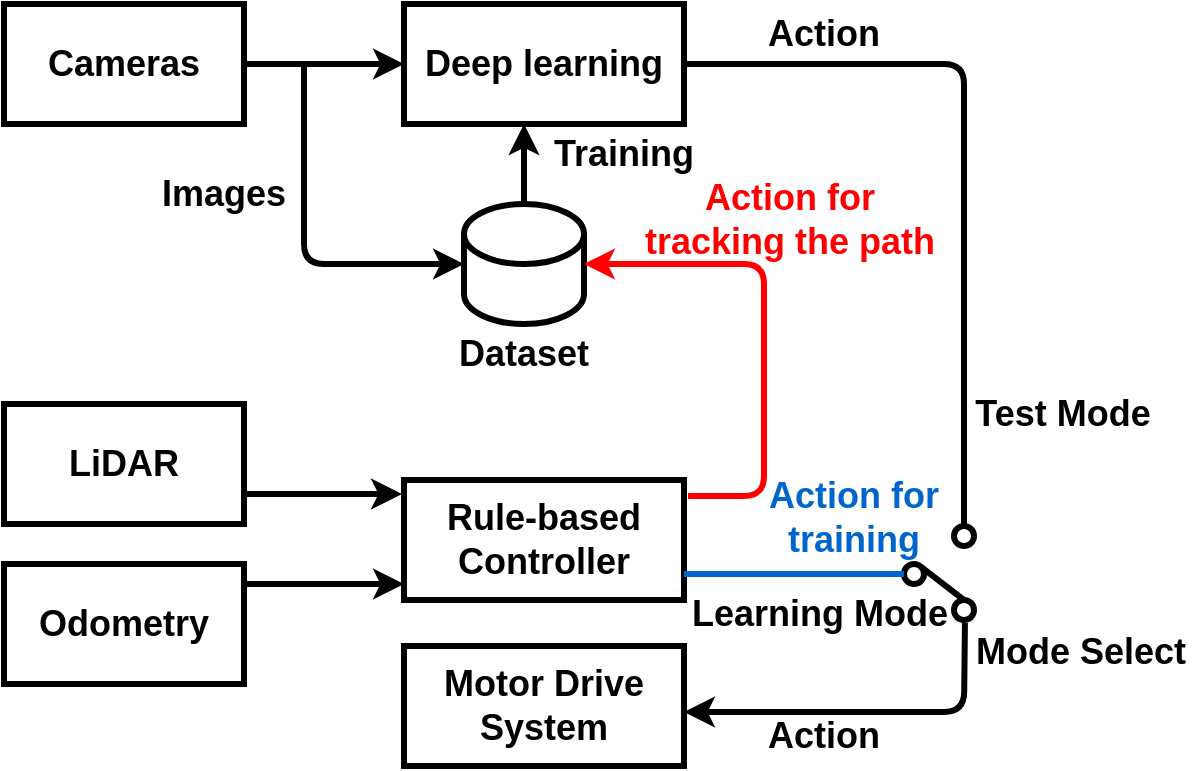 <mxfile>
    <diagram id="8sGarzxrBSl2dyU0IkfP" name="ページ1">
        <mxGraphModel dx="830" dy="771" grid="1" gridSize="10" guides="1" tooltips="1" connect="1" arrows="1" fold="1" page="1" pageScale="1" pageWidth="827" pageHeight="1169" background="#ffffff" math="0" shadow="0">
            <root>
                <mxCell id="0"/>
                <mxCell id="1" parent="0"/>
                <mxCell id="2" value="&lt;font color=&quot;#000000&quot; style=&quot;font-size: 18px&quot;&gt;&lt;b&gt;Cameras&lt;/b&gt;&lt;/font&gt;" style="rounded=0;whiteSpace=wrap;html=1;fillColor=none;strokeColor=#000000;strokeWidth=3;" vertex="1" parent="1">
                    <mxGeometry x="160" y="160" width="120" height="60" as="geometry"/>
                </mxCell>
                <mxCell id="13" value="" style="edgeStyle=none;html=1;fontSize=18;fontColor=#000000;strokeColor=#000000;strokeWidth=3;exitX=1;exitY=0.75;exitDx=0;exitDy=0;entryX=-0.007;entryY=0.117;entryDx=0;entryDy=0;entryPerimeter=0;" edge="1" parent="1" source="3" target="6">
                    <mxGeometry relative="1" as="geometry"/>
                </mxCell>
                <mxCell id="3" value="&lt;font style=&quot;font-size: 18px&quot; color=&quot;#000000&quot;&gt;&lt;b&gt;LiDAR&lt;/b&gt;&lt;/font&gt;" style="rounded=0;whiteSpace=wrap;html=1;fillColor=none;strokeColor=#000000;strokeWidth=3;" vertex="1" parent="1">
                    <mxGeometry x="160" y="360" width="120" height="60" as="geometry"/>
                </mxCell>
                <mxCell id="4" value="&lt;font color=&quot;#000000&quot; style=&quot;font-size: 18px&quot;&gt;&lt;b&gt;Odometry&lt;/b&gt;&lt;/font&gt;" style="rounded=0;whiteSpace=wrap;html=1;fillColor=none;strokeColor=#000000;strokeWidth=3;" vertex="1" parent="1">
                    <mxGeometry x="160" y="440" width="120" height="60" as="geometry"/>
                </mxCell>
                <mxCell id="5" value="&lt;font style=&quot;font-size: 18px&quot; color=&quot;#000000&quot;&gt;&lt;b&gt;Deep learning&lt;/b&gt;&lt;/font&gt;" style="rounded=0;whiteSpace=wrap;html=1;fillColor=none;strokeColor=#000000;strokeWidth=3;" vertex="1" parent="1">
                    <mxGeometry x="360" y="160" width="140" height="60" as="geometry"/>
                </mxCell>
                <mxCell id="6" value="&lt;font color=&quot;#000000&quot; style=&quot;font-size: 18px&quot;&gt;&lt;b&gt;Rule-based Controller&lt;/b&gt;&lt;/font&gt;" style="rounded=0;whiteSpace=wrap;html=1;fillColor=none;strokeColor=#000000;strokeWidth=3;" vertex="1" parent="1">
                    <mxGeometry x="360" y="398" width="140" height="60" as="geometry"/>
                </mxCell>
                <mxCell id="7" value="" style="shape=cylinder3;whiteSpace=wrap;html=1;boundedLbl=1;backgroundOutline=1;size=15;strokeColor=#000000;strokeWidth=3;fillColor=none;" vertex="1" parent="1">
                    <mxGeometry x="390" y="260" width="60" height="60" as="geometry"/>
                </mxCell>
                <mxCell id="8" value="&lt;font color=&quot;#000000&quot; size=&quot;1&quot;&gt;&lt;b style=&quot;font-size: 18px&quot;&gt;Motor Drive System&lt;/b&gt;&lt;/font&gt;" style="rounded=0;whiteSpace=wrap;html=1;fillColor=none;strokeColor=#000000;strokeWidth=3;" vertex="1" parent="1">
                    <mxGeometry x="360" y="481" width="140" height="60" as="geometry"/>
                </mxCell>
                <mxCell id="9" value="" style="endArrow=classic;html=1;fontSize=18;fontColor=#000000;strokeColor=#000000;strokeWidth=3;exitX=1;exitY=0.5;exitDx=0;exitDy=0;entryX=0;entryY=0.5;entryDx=0;entryDy=0;" edge="1" parent="1" source="2" target="5">
                    <mxGeometry width="50" height="50" relative="1" as="geometry">
                        <mxPoint x="400" y="360" as="sourcePoint"/>
                        <mxPoint x="450" y="310" as="targetPoint"/>
                    </mxGeometry>
                </mxCell>
                <mxCell id="10" value="" style="endArrow=classic;html=1;fontSize=18;fontColor=#000000;strokeColor=#000000;strokeWidth=3;entryX=0;entryY=0.5;entryDx=0;entryDy=0;entryPerimeter=0;" edge="1" parent="1" target="7">
                    <mxGeometry width="50" height="50" relative="1" as="geometry">
                        <mxPoint x="310" y="190" as="sourcePoint"/>
                        <mxPoint x="310" y="300" as="targetPoint"/>
                        <Array as="points">
                            <mxPoint x="310" y="290"/>
                        </Array>
                    </mxGeometry>
                </mxCell>
                <mxCell id="11" value="" style="endArrow=classic;html=1;fontSize=18;fontColor=#000000;strokeColor=#000000;strokeWidth=3;exitX=0.5;exitY=0;exitDx=0;exitDy=0;exitPerimeter=0;" edge="1" parent="1" source="7">
                    <mxGeometry width="50" height="50" relative="1" as="geometry">
                        <mxPoint x="400" y="360" as="sourcePoint"/>
                        <mxPoint x="420" y="220" as="targetPoint"/>
                    </mxGeometry>
                </mxCell>
                <mxCell id="14" value="" style="endArrow=classic;html=1;fontSize=18;fontColor=#000000;strokeColor=#000000;strokeWidth=3;" edge="1" parent="1">
                    <mxGeometry width="50" height="50" relative="1" as="geometry">
                        <mxPoint x="280" y="450" as="sourcePoint"/>
                        <mxPoint x="360" y="450" as="targetPoint"/>
                    </mxGeometry>
                </mxCell>
                <mxCell id="16" value="" style="endArrow=none;html=1;fontSize=18;fontColor=#000000;strokeColor=#000000;strokeWidth=3;entryX=1;entryY=0.5;entryDx=0;entryDy=0;" edge="1" parent="1" target="5">
                    <mxGeometry width="50" height="50" relative="1" as="geometry">
                        <mxPoint x="640" y="420" as="sourcePoint"/>
                        <mxPoint x="640" y="190" as="targetPoint"/>
                        <Array as="points">
                            <mxPoint x="640" y="190"/>
                        </Array>
                    </mxGeometry>
                </mxCell>
                <mxCell id="17" value="" style="ellipse;whiteSpace=wrap;html=1;aspect=fixed;fontSize=18;fontColor=#000000;strokeColor=#000000;strokeWidth=3;fillColor=none;" vertex="1" parent="1">
                    <mxGeometry x="635" y="421" width="10" height="10" as="geometry"/>
                </mxCell>
                <mxCell id="19" value="" style="ellipse;whiteSpace=wrap;html=1;aspect=fixed;fontSize=18;fontColor=#000000;strokeColor=#000000;strokeWidth=3;fillColor=none;" vertex="1" parent="1">
                    <mxGeometry x="610" y="440" width="10" height="10" as="geometry"/>
                </mxCell>
                <mxCell id="20" value="" style="ellipse;whiteSpace=wrap;html=1;aspect=fixed;fontSize=18;fontColor=#000000;strokeColor=#000000;strokeWidth=3;fillColor=none;" vertex="1" parent="1">
                    <mxGeometry x="635" y="458" width="10" height="10" as="geometry"/>
                </mxCell>
                <mxCell id="21" value="" style="endArrow=none;html=1;fontSize=18;fontColor=#000000;strokeColor=#000000;strokeWidth=3;exitX=1;exitY=0;exitDx=0;exitDy=0;entryX=0.5;entryY=0;entryDx=0;entryDy=0;" edge="1" parent="1" source="19" target="20">
                    <mxGeometry width="50" height="50" relative="1" as="geometry">
                        <mxPoint x="370" y="350" as="sourcePoint"/>
                        <mxPoint x="420" y="300" as="targetPoint"/>
                    </mxGeometry>
                </mxCell>
                <mxCell id="22" value="" style="endArrow=classic;html=1;fontSize=18;fontColor=#000000;strokeColor=#000000;strokeWidth=3;exitX=0;exitY=1;exitDx=0;exitDy=0;" edge="1" parent="1">
                    <mxGeometry width="50" height="50" relative="1" as="geometry">
                        <mxPoint x="640.464" y="469.536" as="sourcePoint"/>
                        <mxPoint x="500" y="514" as="targetPoint"/>
                        <Array as="points">
                            <mxPoint x="640" y="514"/>
                        </Array>
                    </mxGeometry>
                </mxCell>
                <mxCell id="23" value="" style="endArrow=classic;html=1;fontSize=18;fontColor=#000000;strokeColor=#FF0000;strokeWidth=3;entryX=1;entryY=0.5;entryDx=0;entryDy=0;entryPerimeter=0;exitX=1.014;exitY=0.133;exitDx=0;exitDy=0;exitPerimeter=0;" edge="1" parent="1" source="6" target="7">
                    <mxGeometry width="50" height="50" relative="1" as="geometry">
                        <mxPoint x="520" y="400" as="sourcePoint"/>
                        <mxPoint x="420" y="300" as="targetPoint"/>
                        <Array as="points">
                            <mxPoint x="540" y="406"/>
                            <mxPoint x="540" y="290"/>
                        </Array>
                    </mxGeometry>
                </mxCell>
                <mxCell id="24" value="" style="endArrow=none;html=1;fontSize=18;fontColor=#000000;strokeColor=#0066CC;strokeWidth=3;entryX=0;entryY=0.5;entryDx=0;entryDy=0;" edge="1" parent="1" target="19">
                    <mxGeometry width="50" height="50" relative="1" as="geometry">
                        <mxPoint x="500" y="445" as="sourcePoint"/>
                        <mxPoint x="420" y="300" as="targetPoint"/>
                    </mxGeometry>
                </mxCell>
                <mxCell id="25" value="&lt;b&gt;Images&lt;/b&gt;" style="text;html=1;strokeColor=none;fillColor=none;align=center;verticalAlign=middle;whiteSpace=wrap;rounded=0;fontSize=18;fontColor=#000000;" vertex="1" parent="1">
                    <mxGeometry x="240" y="240" width="60" height="30" as="geometry"/>
                </mxCell>
                <mxCell id="26" value="&lt;b&gt;Training&lt;/b&gt;" style="text;html=1;strokeColor=none;fillColor=none;align=center;verticalAlign=middle;whiteSpace=wrap;rounded=0;fontSize=18;fontColor=#000000;" vertex="1" parent="1">
                    <mxGeometry x="440" y="220" width="60" height="30" as="geometry"/>
                </mxCell>
                <mxCell id="27" value="&lt;b&gt;Dataset&lt;/b&gt;" style="text;html=1;strokeColor=none;fillColor=none;align=center;verticalAlign=middle;whiteSpace=wrap;rounded=0;fontSize=18;fontColor=#000000;" vertex="1" parent="1">
                    <mxGeometry x="390" y="320" width="60" height="30" as="geometry"/>
                </mxCell>
                <mxCell id="28" value="&lt;b&gt;Action&lt;/b&gt;" style="text;html=1;strokeColor=none;fillColor=none;align=center;verticalAlign=middle;whiteSpace=wrap;rounded=0;fontSize=18;fontColor=#000000;" vertex="1" parent="1">
                    <mxGeometry x="540" y="160" width="60" height="30" as="geometry"/>
                </mxCell>
                <mxCell id="29" value="&lt;b&gt;Test Mode&lt;/b&gt;" style="text;html=1;strokeColor=none;fillColor=none;align=center;verticalAlign=middle;whiteSpace=wrap;rounded=0;fontSize=18;fontColor=#000000;" vertex="1" parent="1">
                    <mxGeometry x="642" y="350" width="95" height="30" as="geometry"/>
                </mxCell>
                <mxCell id="30" value="&lt;b&gt;Mode Select&lt;/b&gt;" style="text;html=1;strokeColor=none;fillColor=none;align=center;verticalAlign=middle;whiteSpace=wrap;rounded=0;fontSize=18;fontColor=#000000;" vertex="1" parent="1">
                    <mxGeometry x="641" y="469" width="115" height="30" as="geometry"/>
                </mxCell>
                <mxCell id="31" value="&lt;font color=&quot;#ff0000&quot;&gt;&lt;b&gt;Action for tracking the path&lt;/b&gt;&lt;/font&gt;" style="text;html=1;strokeColor=none;fillColor=none;align=center;verticalAlign=middle;whiteSpace=wrap;rounded=0;fontSize=18;fontColor=#000000;" vertex="1" parent="1">
                    <mxGeometry x="478" y="253" width="150" height="30" as="geometry"/>
                </mxCell>
                <mxCell id="34" value="&lt;font color=&quot;#0066cc&quot;&gt;&lt;b&gt;Action for training&lt;/b&gt;&lt;/font&gt;" style="text;html=1;strokeColor=none;fillColor=none;align=center;verticalAlign=middle;whiteSpace=wrap;rounded=0;fontSize=18;fontColor=#FF0000;" vertex="1" parent="1">
                    <mxGeometry x="535" y="402" width="100" height="30" as="geometry"/>
                </mxCell>
                <mxCell id="35" value="&lt;font color=&quot;#000000&quot;&gt;&lt;b&gt;Learning Mode&lt;/b&gt;&lt;/font&gt;" style="text;html=1;strokeColor=none;fillColor=none;align=center;verticalAlign=middle;whiteSpace=wrap;rounded=0;fontSize=18;fontColor=#0066CC;" vertex="1" parent="1">
                    <mxGeometry x="503" y="450" width="130" height="30" as="geometry"/>
                </mxCell>
                <mxCell id="37" value="&lt;b&gt;Action&lt;/b&gt;" style="text;html=1;strokeColor=none;fillColor=none;align=center;verticalAlign=middle;whiteSpace=wrap;rounded=0;fontSize=18;fontColor=#000000;" vertex="1" parent="1">
                    <mxGeometry x="540" y="511" width="60" height="30" as="geometry"/>
                </mxCell>
            </root>
        </mxGraphModel>
    </diagram>
</mxfile>